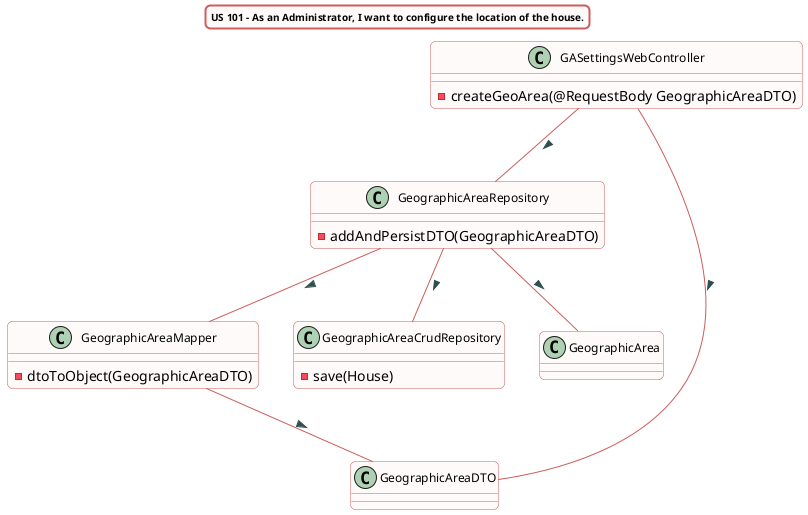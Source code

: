 @startuml

title US 101 - As an Administrator, I want to configure the location of the house.
skinparam titleBorderRoundCorner 10
skinparam titleBorderThickness 2
skinparam titleBorderColor indianred
skinparam titleBackgroundColor Snow
skinparam FontName quicksand
skinparam titleFontSize 10
skinparam roundcorner 10


skinparam class {
  BorderColor indianred
  BackgroundColor indianred
  BackgroundColor Snow
   roundcorner 10
   ArrowFontName Verdana
   ArrowColor indianred
   ArrowFontColor darkslategrey
   FontSize 12
}

class GASettingsWebController
class GeographicAreaRepository
class GeographicAreaMapper
class GeographicAreaCrudRepository
class GeographicAreaDTO
class GeographicArea

GASettingsWebController -- GeographicAreaRepository : >
GASettingsWebController -- GeographicAreaDTO : >

GeographicAreaRepository -- GeographicAreaCrudRepository : >
GeographicAreaRepository -- GeographicArea : >
GeographicAreaRepository -- GeographicAreaMapper : >
GeographicAreaMapper -- GeographicAreaDTO : >



class GASettingsWebController {
-createGeoArea(@RequestBody GeographicAreaDTO)
}

class GeographicAreaMapper{
-dtoToObject(GeographicAreaDTO)
}

class GeographicAreaRepository {
-addAndPersistDTO(GeographicAreaDTO)
}


class GeographicAreaCrudRepository{
-save(House)
}

@enduml